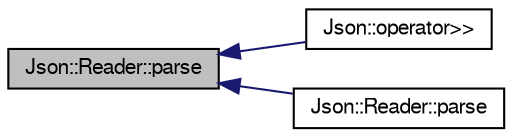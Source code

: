digraph "Json::Reader::parse"
{
  edge [fontname="FreeSans",fontsize="10",labelfontname="FreeSans",labelfontsize="10"];
  node [fontname="FreeSans",fontsize="10",shape=record];
  rankdir="LR";
  Node1 [label="Json::Reader::parse",height=0.2,width=0.4,color="black", fillcolor="grey75", style="filled" fontcolor="black"];
  Node1 -> Node2 [dir="back",color="midnightblue",fontsize="10",style="solid",fontname="FreeSans"];
  Node2 [label="Json::operator\>\>",height=0.2,width=0.4,color="black", fillcolor="white", style="filled",URL="$namespace_json.html#a4d245ef719cc0853e8e78eb5f99c16e5",tooltip="Read from &#39;sin&#39; into &#39;root&#39;. "];
  Node1 -> Node3 [dir="back",color="midnightblue",fontsize="10",style="solid",fontname="FreeSans"];
  Node3 [label="Json::Reader::parse",height=0.2,width=0.4,color="black", fillcolor="white", style="filled",URL="$class_json_1_1_reader.html#a8d0347e6b47343e4bc68be7ecdb9c4e9",tooltip="Parse from input stream. "];
}
